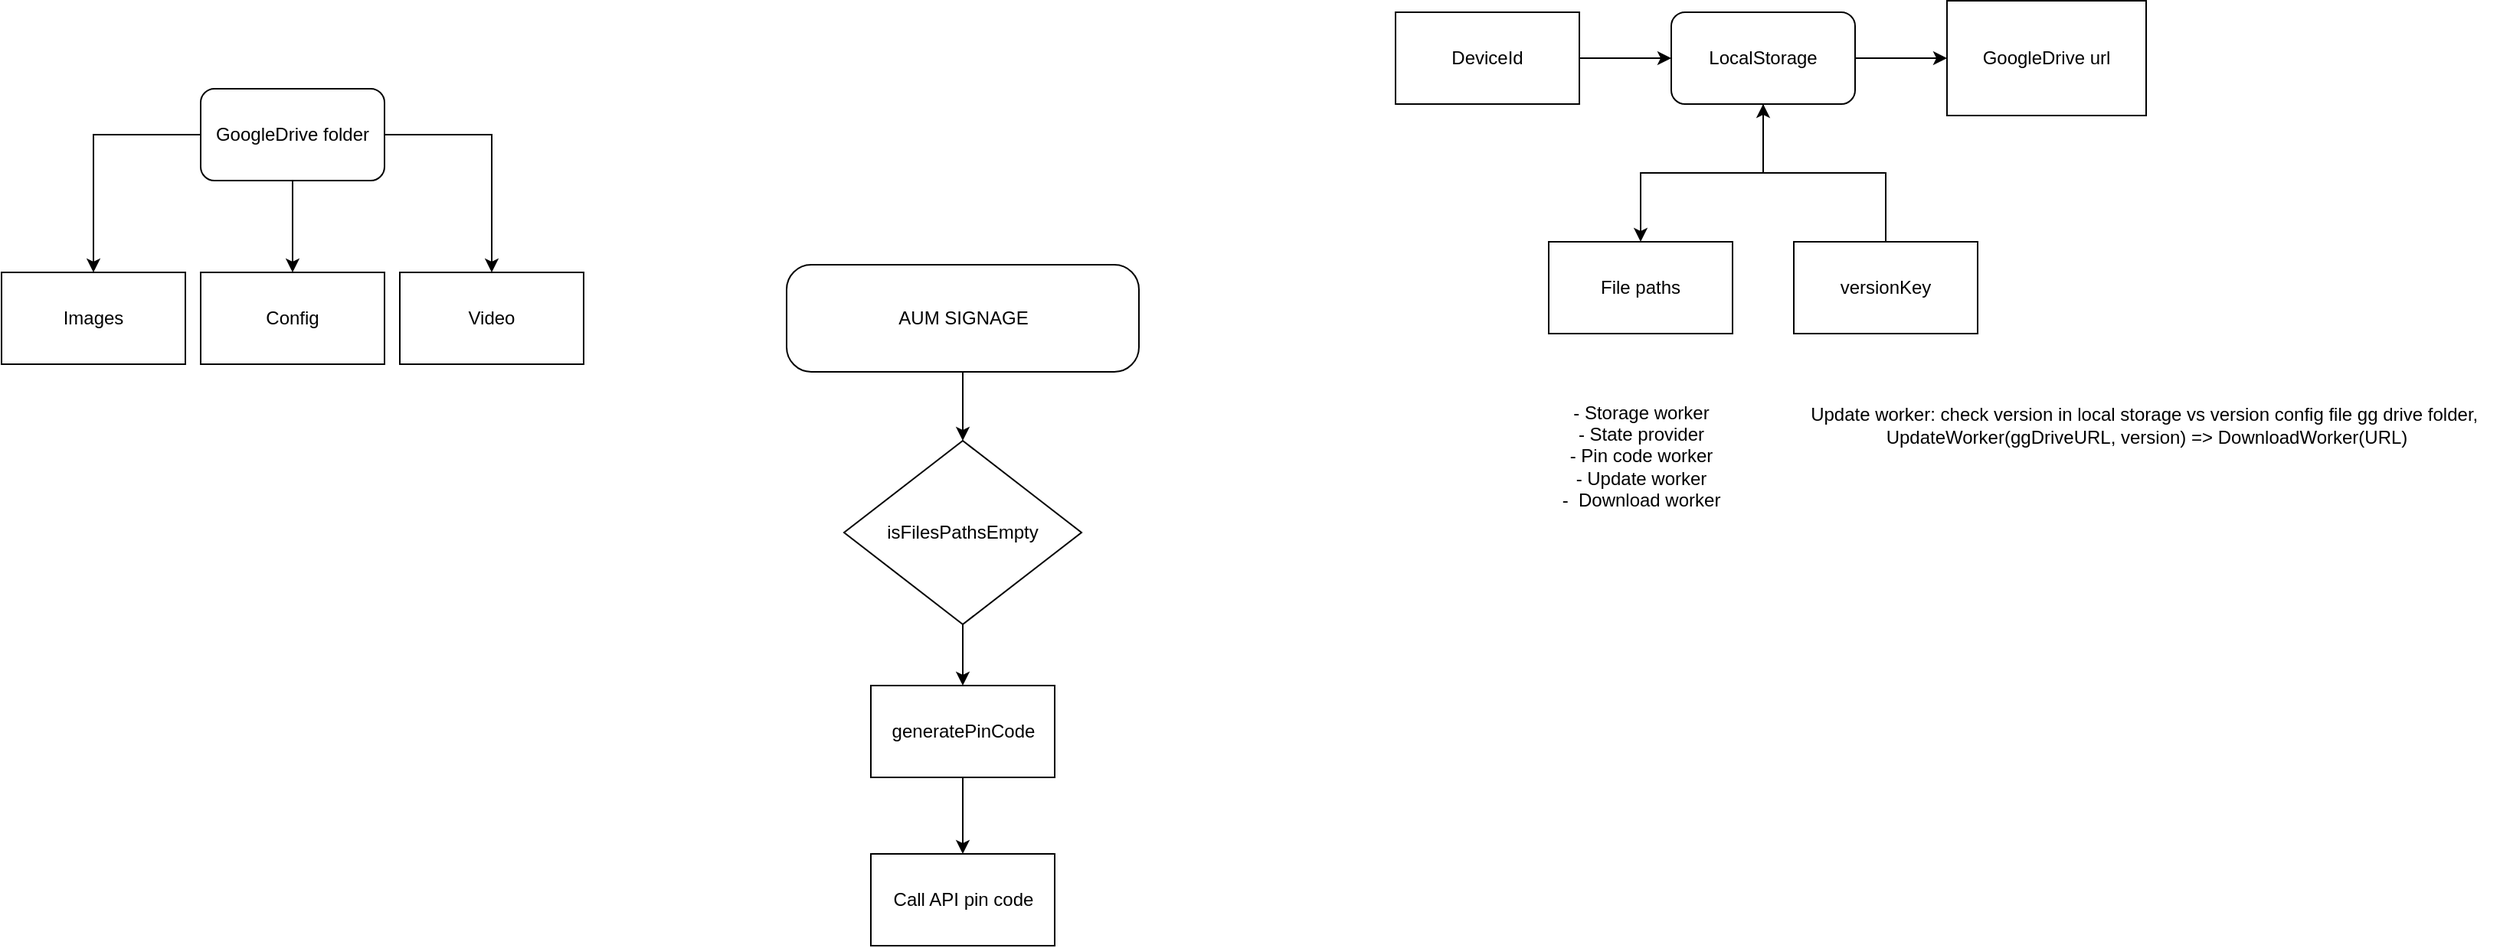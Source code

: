 <mxfile version="24.3.0" type="github">
  <diagram name="Page-1" id="nR-iWPX9_vKNB3D5XcO9">
    <mxGraphModel dx="3013" dy="778" grid="1" gridSize="10" guides="1" tooltips="1" connect="1" arrows="1" fold="1" page="1" pageScale="1" pageWidth="1700" pageHeight="1100" math="0" shadow="0">
      <root>
        <mxCell id="0" />
        <mxCell id="1" parent="0" />
        <mxCell id="cQaI95-kwXlJx49ETvS1-9" style="edgeStyle=orthogonalEdgeStyle;rounded=0;orthogonalLoop=1;jettySize=auto;html=1;" edge="1" parent="1" source="cQaI95-kwXlJx49ETvS1-2" target="cQaI95-kwXlJx49ETvS1-8">
          <mxGeometry relative="1" as="geometry" />
        </mxCell>
        <mxCell id="cQaI95-kwXlJx49ETvS1-2" value="AUM SIGNAGE" style="rounded=1;whiteSpace=wrap;html=1;arcSize=23;" vertex="1" parent="1">
          <mxGeometry x="442.5" y="215" width="230" height="70" as="geometry" />
        </mxCell>
        <mxCell id="cQaI95-kwXlJx49ETvS1-33" style="edgeStyle=orthogonalEdgeStyle;rounded=0;orthogonalLoop=1;jettySize=auto;html=1;" edge="1" parent="1" source="cQaI95-kwXlJx49ETvS1-8" target="cQaI95-kwXlJx49ETvS1-28">
          <mxGeometry relative="1" as="geometry" />
        </mxCell>
        <mxCell id="cQaI95-kwXlJx49ETvS1-8" value="isFilesPathsEmpty" style="rhombus;whiteSpace=wrap;html=1;" vertex="1" parent="1">
          <mxGeometry x="480" y="330" width="155" height="120" as="geometry" />
        </mxCell>
        <mxCell id="cQaI95-kwXlJx49ETvS1-10" value="Config" style="rounded=0;whiteSpace=wrap;html=1;" vertex="1" parent="1">
          <mxGeometry x="60" y="220" width="120" height="60" as="geometry" />
        </mxCell>
        <mxCell id="cQaI95-kwXlJx49ETvS1-11" value="Images" style="rounded=0;whiteSpace=wrap;html=1;" vertex="1" parent="1">
          <mxGeometry x="-70" y="220" width="120" height="60" as="geometry" />
        </mxCell>
        <mxCell id="cQaI95-kwXlJx49ETvS1-12" value="Video" style="rounded=0;whiteSpace=wrap;html=1;" vertex="1" parent="1">
          <mxGeometry x="190" y="220" width="120" height="60" as="geometry" />
        </mxCell>
        <mxCell id="cQaI95-kwXlJx49ETvS1-13" value="GoogleDrive url" style="rounded=0;whiteSpace=wrap;html=1;" vertex="1" parent="1">
          <mxGeometry x="1200" y="42.5" width="130" height="75" as="geometry" />
        </mxCell>
        <mxCell id="cQaI95-kwXlJx49ETvS1-15" style="edgeStyle=orthogonalEdgeStyle;rounded=0;orthogonalLoop=1;jettySize=auto;html=1;" edge="1" parent="1" source="cQaI95-kwXlJx49ETvS1-14" target="cQaI95-kwXlJx49ETvS1-13">
          <mxGeometry relative="1" as="geometry" />
        </mxCell>
        <mxCell id="cQaI95-kwXlJx49ETvS1-17" style="edgeStyle=orthogonalEdgeStyle;rounded=0;orthogonalLoop=1;jettySize=auto;html=1;" edge="1" parent="1" source="cQaI95-kwXlJx49ETvS1-14" target="cQaI95-kwXlJx49ETvS1-16">
          <mxGeometry relative="1" as="geometry" />
        </mxCell>
        <mxCell id="cQaI95-kwXlJx49ETvS1-14" value="LocalStorage" style="rounded=1;whiteSpace=wrap;html=1;" vertex="1" parent="1">
          <mxGeometry x="1020" y="50" width="120" height="60" as="geometry" />
        </mxCell>
        <mxCell id="cQaI95-kwXlJx49ETvS1-16" value="File paths" style="rounded=0;whiteSpace=wrap;html=1;" vertex="1" parent="1">
          <mxGeometry x="940" y="200" width="120" height="60" as="geometry" />
        </mxCell>
        <mxCell id="cQaI95-kwXlJx49ETvS1-19" style="edgeStyle=orthogonalEdgeStyle;rounded=0;orthogonalLoop=1;jettySize=auto;html=1;entryX=0;entryY=0.5;entryDx=0;entryDy=0;" edge="1" parent="1" source="cQaI95-kwXlJx49ETvS1-18" target="cQaI95-kwXlJx49ETvS1-14">
          <mxGeometry relative="1" as="geometry" />
        </mxCell>
        <mxCell id="cQaI95-kwXlJx49ETvS1-18" value="DeviceId" style="rounded=0;whiteSpace=wrap;html=1;" vertex="1" parent="1">
          <mxGeometry x="840" y="50" width="120" height="60" as="geometry" />
        </mxCell>
        <mxCell id="cQaI95-kwXlJx49ETvS1-21" style="edgeStyle=orthogonalEdgeStyle;rounded=0;orthogonalLoop=1;jettySize=auto;html=1;" edge="1" parent="1" source="cQaI95-kwXlJx49ETvS1-20" target="cQaI95-kwXlJx49ETvS1-14">
          <mxGeometry relative="1" as="geometry" />
        </mxCell>
        <mxCell id="cQaI95-kwXlJx49ETvS1-20" value="versionKey" style="rounded=0;whiteSpace=wrap;html=1;" vertex="1" parent="1">
          <mxGeometry x="1100" y="200" width="120" height="60" as="geometry" />
        </mxCell>
        <mxCell id="cQaI95-kwXlJx49ETvS1-23" style="edgeStyle=orthogonalEdgeStyle;rounded=0;orthogonalLoop=1;jettySize=auto;html=1;" edge="1" parent="1" source="cQaI95-kwXlJx49ETvS1-22" target="cQaI95-kwXlJx49ETvS1-10">
          <mxGeometry relative="1" as="geometry" />
        </mxCell>
        <mxCell id="cQaI95-kwXlJx49ETvS1-25" style="edgeStyle=orthogonalEdgeStyle;rounded=0;orthogonalLoop=1;jettySize=auto;html=1;entryX=0.5;entryY=0;entryDx=0;entryDy=0;" edge="1" parent="1" source="cQaI95-kwXlJx49ETvS1-22" target="cQaI95-kwXlJx49ETvS1-11">
          <mxGeometry relative="1" as="geometry" />
        </mxCell>
        <mxCell id="cQaI95-kwXlJx49ETvS1-26" style="edgeStyle=orthogonalEdgeStyle;rounded=0;orthogonalLoop=1;jettySize=auto;html=1;" edge="1" parent="1" source="cQaI95-kwXlJx49ETvS1-22" target="cQaI95-kwXlJx49ETvS1-12">
          <mxGeometry relative="1" as="geometry">
            <Array as="points">
              <mxPoint x="250" y="130" />
            </Array>
          </mxGeometry>
        </mxCell>
        <mxCell id="cQaI95-kwXlJx49ETvS1-22" value="GoogleDrive folder" style="rounded=1;whiteSpace=wrap;html=1;" vertex="1" parent="1">
          <mxGeometry x="60" y="100" width="120" height="60" as="geometry" />
        </mxCell>
        <mxCell id="cQaI95-kwXlJx49ETvS1-34" style="edgeStyle=orthogonalEdgeStyle;rounded=0;orthogonalLoop=1;jettySize=auto;html=1;" edge="1" parent="1" source="cQaI95-kwXlJx49ETvS1-28">
          <mxGeometry relative="1" as="geometry">
            <mxPoint x="557.5" y="600" as="targetPoint" />
          </mxGeometry>
        </mxCell>
        <mxCell id="cQaI95-kwXlJx49ETvS1-28" value="generatePinCode" style="rounded=0;whiteSpace=wrap;html=1;" vertex="1" parent="1">
          <mxGeometry x="497.5" y="490" width="120" height="60" as="geometry" />
        </mxCell>
        <mxCell id="cQaI95-kwXlJx49ETvS1-30" value="- Storage worker&lt;div&gt;- State provider&lt;/div&gt;&lt;div&gt;- Pin code worker&lt;/div&gt;&lt;div&gt;&lt;span style=&quot;background-color: initial;&quot;&gt;- Update worker&lt;/span&gt;&lt;br&gt;&lt;/div&gt;&lt;div&gt;&lt;span style=&quot;background-color: initial;&quot;&gt;-&amp;nbsp; Download worker&lt;/span&gt;&lt;/div&gt;" style="text;html=1;align=center;verticalAlign=middle;resizable=0;points=[];autosize=1;strokeColor=none;fillColor=none;" vertex="1" parent="1">
          <mxGeometry x="935" y="295" width="130" height="90" as="geometry" />
        </mxCell>
        <mxCell id="cQaI95-kwXlJx49ETvS1-35" value="Call API pin code" style="rounded=0;whiteSpace=wrap;html=1;" vertex="1" parent="1">
          <mxGeometry x="497.5" y="600" width="120" height="60" as="geometry" />
        </mxCell>
        <mxCell id="cQaI95-kwXlJx49ETvS1-38" value="Update worker: check version in local storage vs version config file gg drive folder,&amp;nbsp;&lt;div&gt;UpdateWorker(ggDriveURL, version) =&amp;gt; DownloadWorker(URL)&lt;/div&gt;" style="text;html=1;align=center;verticalAlign=middle;resizable=0;points=[];autosize=1;strokeColor=none;fillColor=none;" vertex="1" parent="1">
          <mxGeometry x="1100" y="300" width="460" height="40" as="geometry" />
        </mxCell>
      </root>
    </mxGraphModel>
  </diagram>
</mxfile>
